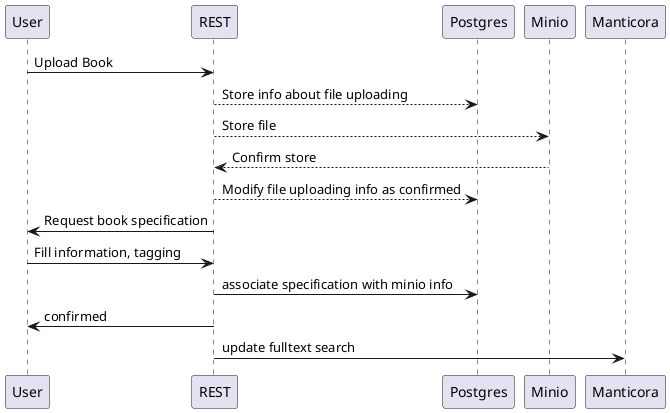 @startuml
User -> REST: Upload Book
REST --> Postgres: Store info about file uploading
REST --> Minio: Store file
Minio --> REST: Confirm store
REST --> Postgres: Modify file uploading info as confirmed
REST -> User: Request book specification
User -> REST: Fill information, tagging
REST -> Postgres: associate specification with minio info
REST -> User: confirmed
REST -> Manticora: update fulltext search

@enduml